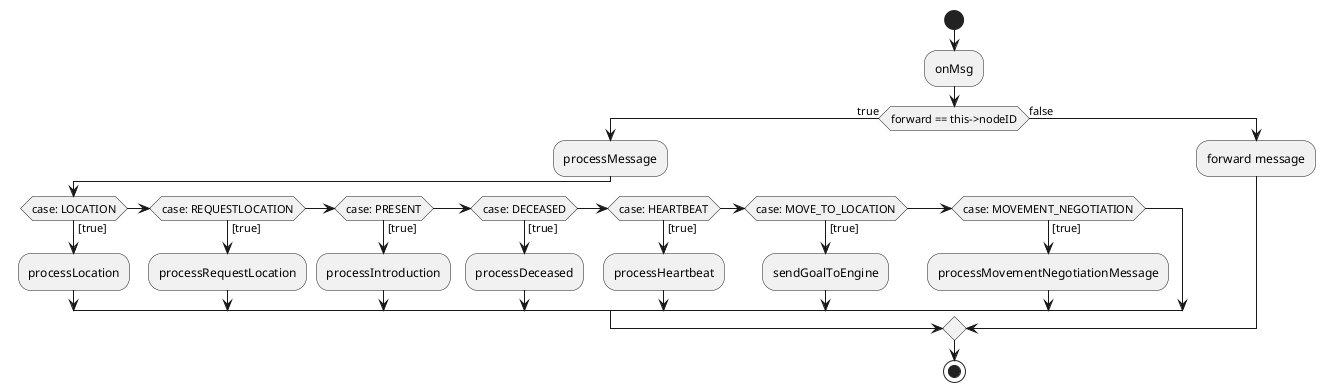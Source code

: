 @startuml
|MeshCommunicator|
start
:onMsg;
if(forward == this->nodeID) then (true)
:processMessage;
if (case: LOCATION) then ([true])
:processLocation;
elseif (case: REQUESTLOCATION) then ([true])
:processRequestLocation;
elseif (case: PRESENT) then ([true])
:processIntroduction;
elseif (case: DECEASED) then ([true])
:processDeceased;
elseif (case: HEARTBEAT) then ([true])
:processHeartbeat;
elseif (case: MOVE_TO_LOCATION) then ([true])
:sendGoalToEngine;
elseif (case: MOVEMENT_NEGOTIATION) then ([true])
:processMovementNegotiationMessage;
endif
else (false)
:forward message;
endif
stop
@enduml